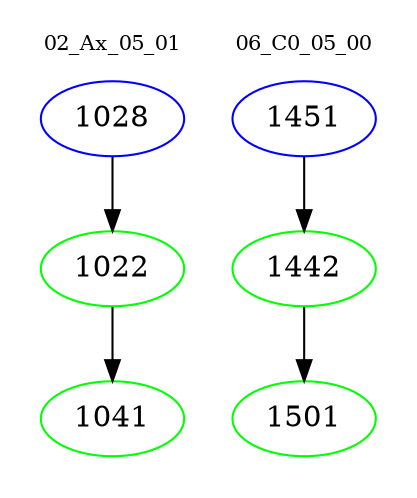 digraph{
subgraph cluster_0 {
color = white
label = "02_Ax_05_01";
fontsize=10;
T0_1028 [label="1028", color="blue"]
T0_1028 -> T0_1022 [color="black"]
T0_1022 [label="1022", color="green"]
T0_1022 -> T0_1041 [color="black"]
T0_1041 [label="1041", color="green"]
}
subgraph cluster_1 {
color = white
label = "06_C0_05_00";
fontsize=10;
T1_1451 [label="1451", color="blue"]
T1_1451 -> T1_1442 [color="black"]
T1_1442 [label="1442", color="green"]
T1_1442 -> T1_1501 [color="black"]
T1_1501 [label="1501", color="green"]
}
}
